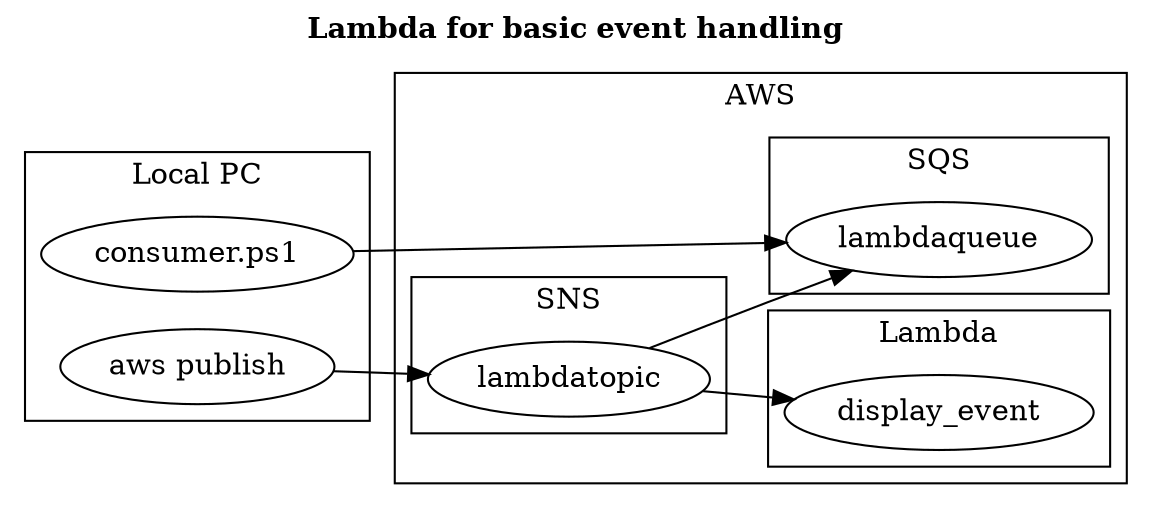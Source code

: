 digraph G {

	rankdir=LR;
	labelloc="t";
	label=< <b>Lambda for basic event handling</b> >;
	
	subgraph cluster_aws {
		label="AWS";
	
	subgraph cluster_sns {
		label="SNS";
		T [ label="lambdatopic" ];
		}
	subgraph cluster_sqs {
		label="SQS";
	Q [ label="lambdaqueue" ];
	}
	
	subgraph cluster_lambda {
		label="Lambda";
		F [ label="display_event" ];
	}
	
	T->Q;
	T->F;

	}
	
	subgraph cluster_local { 
		label="Local PC";
		C [ label="consumer.ps1" ];
		P [ label="aws publish"];
	}
	
	P->T;
	C->Q;

}